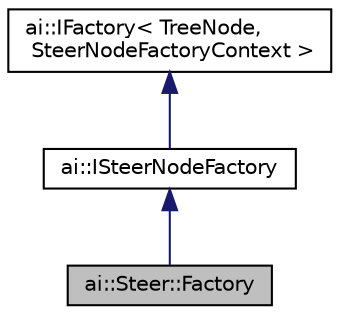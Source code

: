 digraph "ai::Steer::Factory"
{
  edge [fontname="Helvetica",fontsize="10",labelfontname="Helvetica",labelfontsize="10"];
  node [fontname="Helvetica",fontsize="10",shape=record];
  Node1 [label="ai::Steer::Factory",height=0.2,width=0.4,color="black", fillcolor="grey75", style="filled", fontcolor="black"];
  Node2 -> Node1 [dir="back",color="midnightblue",fontsize="10",style="solid",fontname="Helvetica"];
  Node2 [label="ai::ISteerNodeFactory",height=0.2,width=0.4,color="black", fillcolor="white", style="filled",URL="$classai_1_1ISteerNodeFactory.html"];
  Node3 -> Node2 [dir="back",color="midnightblue",fontsize="10",style="solid",fontname="Helvetica"];
  Node3 [label="ai::IFactory\< TreeNode,\l SteerNodeFactoryContext \>",height=0.2,width=0.4,color="black", fillcolor="white", style="filled",URL="$classai_1_1IFactory.html"];
}
